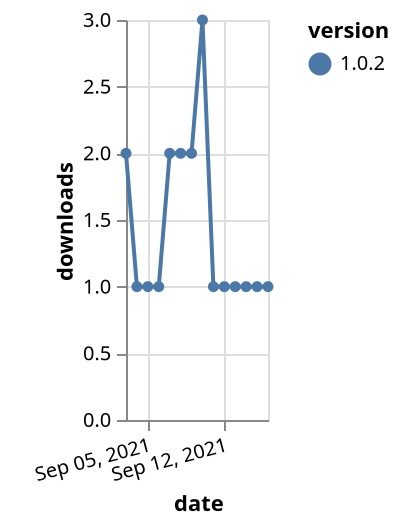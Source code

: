 {"$schema": "https://vega.github.io/schema/vega-lite/v5.json", "description": "A simple bar chart with embedded data.", "data": {"values": [{"date": "2021-09-03", "total": 565, "delta": 2, "version": "1.0.2"}, {"date": "2021-09-04", "total": 566, "delta": 1, "version": "1.0.2"}, {"date": "2021-09-05", "total": 567, "delta": 1, "version": "1.0.2"}, {"date": "2021-09-06", "total": 568, "delta": 1, "version": "1.0.2"}, {"date": "2021-09-07", "total": 570, "delta": 2, "version": "1.0.2"}, {"date": "2021-09-08", "total": 572, "delta": 2, "version": "1.0.2"}, {"date": "2021-09-09", "total": 574, "delta": 2, "version": "1.0.2"}, {"date": "2021-09-10", "total": 577, "delta": 3, "version": "1.0.2"}, {"date": "2021-09-11", "total": 578, "delta": 1, "version": "1.0.2"}, {"date": "2021-09-12", "total": 579, "delta": 1, "version": "1.0.2"}, {"date": "2021-09-13", "total": 580, "delta": 1, "version": "1.0.2"}, {"date": "2021-09-14", "total": 581, "delta": 1, "version": "1.0.2"}, {"date": "2021-09-15", "total": 582, "delta": 1, "version": "1.0.2"}, {"date": "2021-09-16", "total": 583, "delta": 1, "version": "1.0.2"}]}, "width": "container", "mark": {"type": "line", "point": {"filled": true}}, "encoding": {"x": {"field": "date", "type": "temporal", "timeUnit": "yearmonthdate", "title": "date", "axis": {"labelAngle": -15}}, "y": {"field": "delta", "type": "quantitative", "title": "downloads"}, "color": {"field": "version", "type": "nominal"}, "tooltip": {"field": "delta"}}}